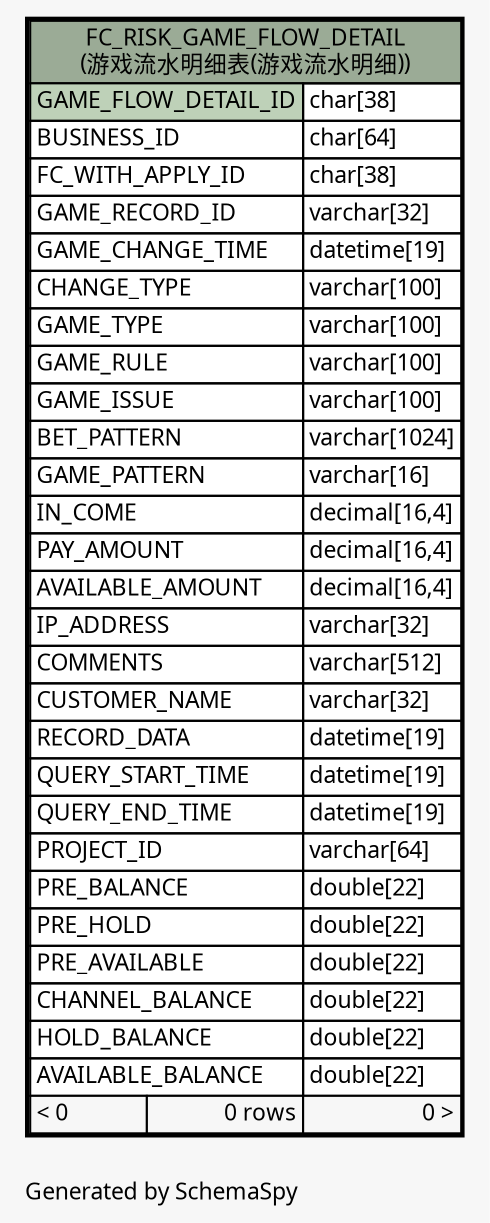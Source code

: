 // dot 2.26.0 on Linux 2.6.32-504.3.3.el6.x86_64
// SchemaSpy rev Unknown
digraph "oneDegreeRelationshipsDiagram" {
  graph [
    rankdir="RL"
    bgcolor="#f7f7f7"
    label="\nGenerated by SchemaSpy"
    labeljust="l"
    nodesep="0.18"
    ranksep="0.46"
    fontname="Microsoft YaHei"
    fontsize="11"
  ];
  node [
    fontname="Microsoft YaHei"
    fontsize="11"
    shape="plaintext"
  ];
  edge [
    arrowsize="0.8"
  ];
  "FC_RISK_GAME_FLOW_DETAIL" [
    label=<
    <TABLE BORDER="2" CELLBORDER="1" CELLSPACING="0" BGCOLOR="#ffffff">
      <TR><TD COLSPAN="3" BGCOLOR="#9bab96" ALIGN="CENTER">FC_RISK_GAME_FLOW_DETAIL<br/>(游戏流水明细表(游戏流水明细))</TD></TR>
      <TR><TD PORT="GAME_FLOW_DETAIL_ID" COLSPAN="2" BGCOLOR="#bed1b8" ALIGN="LEFT">GAME_FLOW_DETAIL_ID</TD><TD PORT="GAME_FLOW_DETAIL_ID.type" ALIGN="LEFT">char[38]</TD></TR>
      <TR><TD PORT="BUSINESS_ID" COLSPAN="2" ALIGN="LEFT">BUSINESS_ID</TD><TD PORT="BUSINESS_ID.type" ALIGN="LEFT">char[64]</TD></TR>
      <TR><TD PORT="FC_WITH_APPLY_ID" COLSPAN="2" ALIGN="LEFT">FC_WITH_APPLY_ID</TD><TD PORT="FC_WITH_APPLY_ID.type" ALIGN="LEFT">char[38]</TD></TR>
      <TR><TD PORT="GAME_RECORD_ID" COLSPAN="2" ALIGN="LEFT">GAME_RECORD_ID</TD><TD PORT="GAME_RECORD_ID.type" ALIGN="LEFT">varchar[32]</TD></TR>
      <TR><TD PORT="GAME_CHANGE_TIME" COLSPAN="2" ALIGN="LEFT">GAME_CHANGE_TIME</TD><TD PORT="GAME_CHANGE_TIME.type" ALIGN="LEFT">datetime[19]</TD></TR>
      <TR><TD PORT="CHANGE_TYPE" COLSPAN="2" ALIGN="LEFT">CHANGE_TYPE</TD><TD PORT="CHANGE_TYPE.type" ALIGN="LEFT">varchar[100]</TD></TR>
      <TR><TD PORT="GAME_TYPE" COLSPAN="2" ALIGN="LEFT">GAME_TYPE</TD><TD PORT="GAME_TYPE.type" ALIGN="LEFT">varchar[100]</TD></TR>
      <TR><TD PORT="GAME_RULE" COLSPAN="2" ALIGN="LEFT">GAME_RULE</TD><TD PORT="GAME_RULE.type" ALIGN="LEFT">varchar[100]</TD></TR>
      <TR><TD PORT="GAME_ISSUE" COLSPAN="2" ALIGN="LEFT">GAME_ISSUE</TD><TD PORT="GAME_ISSUE.type" ALIGN="LEFT">varchar[100]</TD></TR>
      <TR><TD PORT="BET_PATTERN" COLSPAN="2" ALIGN="LEFT">BET_PATTERN</TD><TD PORT="BET_PATTERN.type" ALIGN="LEFT">varchar[1024]</TD></TR>
      <TR><TD PORT="GAME_PATTERN" COLSPAN="2" ALIGN="LEFT">GAME_PATTERN</TD><TD PORT="GAME_PATTERN.type" ALIGN="LEFT">varchar[16]</TD></TR>
      <TR><TD PORT="IN_COME" COLSPAN="2" ALIGN="LEFT">IN_COME</TD><TD PORT="IN_COME.type" ALIGN="LEFT">decimal[16,4]</TD></TR>
      <TR><TD PORT="PAY_AMOUNT" COLSPAN="2" ALIGN="LEFT">PAY_AMOUNT</TD><TD PORT="PAY_AMOUNT.type" ALIGN="LEFT">decimal[16,4]</TD></TR>
      <TR><TD PORT="AVAILABLE_AMOUNT" COLSPAN="2" ALIGN="LEFT">AVAILABLE_AMOUNT</TD><TD PORT="AVAILABLE_AMOUNT.type" ALIGN="LEFT">decimal[16,4]</TD></TR>
      <TR><TD PORT="IP_ADDRESS" COLSPAN="2" ALIGN="LEFT">IP_ADDRESS</TD><TD PORT="IP_ADDRESS.type" ALIGN="LEFT">varchar[32]</TD></TR>
      <TR><TD PORT="COMMENTS" COLSPAN="2" ALIGN="LEFT">COMMENTS</TD><TD PORT="COMMENTS.type" ALIGN="LEFT">varchar[512]</TD></TR>
      <TR><TD PORT="CUSTOMER_NAME" COLSPAN="2" ALIGN="LEFT">CUSTOMER_NAME</TD><TD PORT="CUSTOMER_NAME.type" ALIGN="LEFT">varchar[32]</TD></TR>
      <TR><TD PORT="RECORD_DATA" COLSPAN="2" ALIGN="LEFT">RECORD_DATA</TD><TD PORT="RECORD_DATA.type" ALIGN="LEFT">datetime[19]</TD></TR>
      <TR><TD PORT="QUERY_START_TIME" COLSPAN="2" ALIGN="LEFT">QUERY_START_TIME</TD><TD PORT="QUERY_START_TIME.type" ALIGN="LEFT">datetime[19]</TD></TR>
      <TR><TD PORT="QUERY_END_TIME" COLSPAN="2" ALIGN="LEFT">QUERY_END_TIME</TD><TD PORT="QUERY_END_TIME.type" ALIGN="LEFT">datetime[19]</TD></TR>
      <TR><TD PORT="PROJECT_ID" COLSPAN="2" ALIGN="LEFT">PROJECT_ID</TD><TD PORT="PROJECT_ID.type" ALIGN="LEFT">varchar[64]</TD></TR>
      <TR><TD PORT="PRE_BALANCE" COLSPAN="2" ALIGN="LEFT">PRE_BALANCE</TD><TD PORT="PRE_BALANCE.type" ALIGN="LEFT">double[22]</TD></TR>
      <TR><TD PORT="PRE_HOLD" COLSPAN="2" ALIGN="LEFT">PRE_HOLD</TD><TD PORT="PRE_HOLD.type" ALIGN="LEFT">double[22]</TD></TR>
      <TR><TD PORT="PRE_AVAILABLE" COLSPAN="2" ALIGN="LEFT">PRE_AVAILABLE</TD><TD PORT="PRE_AVAILABLE.type" ALIGN="LEFT">double[22]</TD></TR>
      <TR><TD PORT="CHANNEL_BALANCE" COLSPAN="2" ALIGN="LEFT">CHANNEL_BALANCE</TD><TD PORT="CHANNEL_BALANCE.type" ALIGN="LEFT">double[22]</TD></TR>
      <TR><TD PORT="HOLD_BALANCE" COLSPAN="2" ALIGN="LEFT">HOLD_BALANCE</TD><TD PORT="HOLD_BALANCE.type" ALIGN="LEFT">double[22]</TD></TR>
      <TR><TD PORT="AVAILABLE_BALANCE" COLSPAN="2" ALIGN="LEFT">AVAILABLE_BALANCE</TD><TD PORT="AVAILABLE_BALANCE.type" ALIGN="LEFT">double[22]</TD></TR>
      <TR><TD ALIGN="LEFT" BGCOLOR="#f7f7f7">&lt; 0</TD><TD ALIGN="RIGHT" BGCOLOR="#f7f7f7">0 rows</TD><TD ALIGN="RIGHT" BGCOLOR="#f7f7f7">0 &gt;</TD></TR>
    </TABLE>>
    URL="FC_RISK_GAME_FLOW_DETAIL.html"
    tooltip="FC_RISK_GAME_FLOW_DETAIL"
  ];
}
